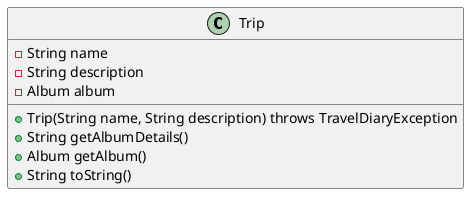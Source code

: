 @startuml Trip
class Trip {
    - String name
    - String description
    - Album album
    + Trip(String name, String description) throws TravelDiaryException
    + String getAlbumDetails()
    + Album getAlbum()
    + String toString()
}
@enduml
